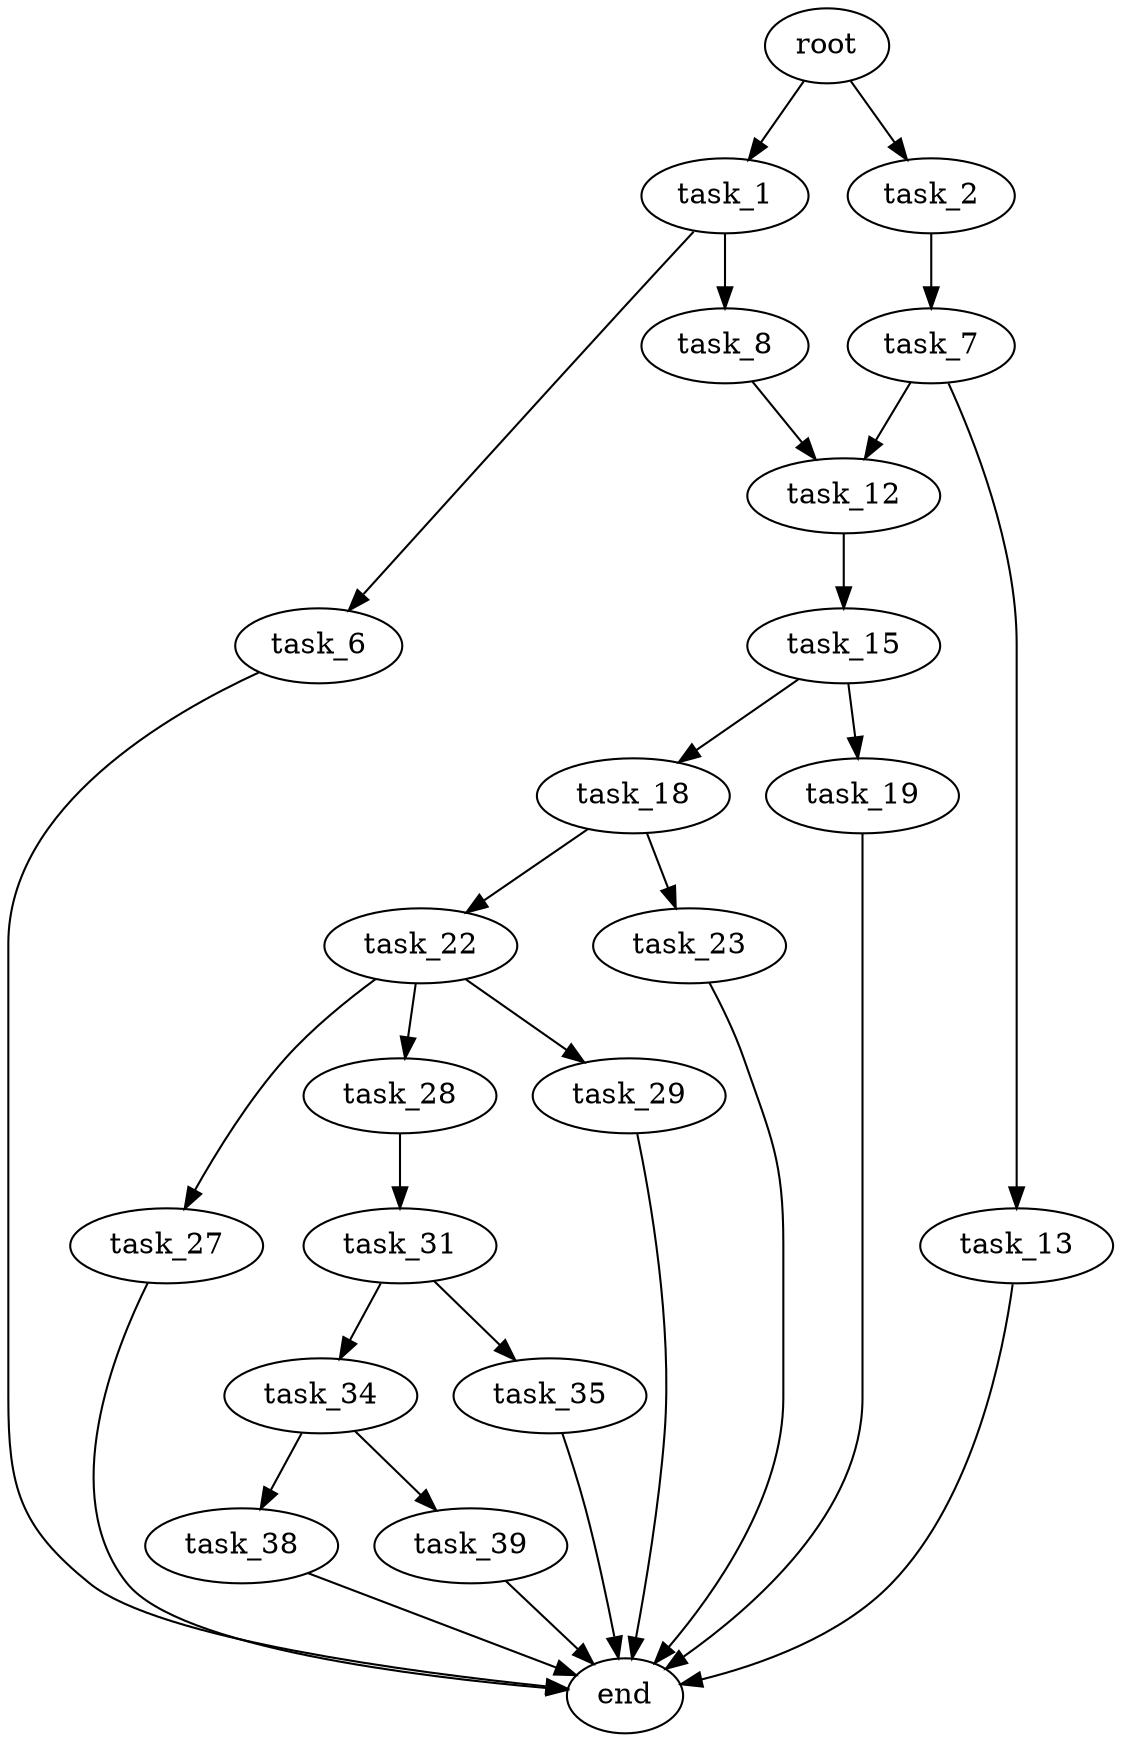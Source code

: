 digraph G {
  root [size="0.000000"];
  task_1 [size="137172651528.000000"];
  task_2 [size="134217728000.000000"];
  task_6 [size="782757789696.000000"];
  task_8 [size="17295146250.000000"];
  task_7 [size="108900883729.000000"];
  end [size="0.000000"];
  task_12 [size="47917570888.000000"];
  task_13 [size="782757789696.000000"];
  task_15 [size="8589934592.000000"];
  task_18 [size="1004270832.000000"];
  task_19 [size="8971598068.000000"];
  task_22 [size="28991029248.000000"];
  task_23 [size="231928233984.000000"];
  task_27 [size="28991029248.000000"];
  task_28 [size="1948634580.000000"];
  task_29 [size="549755813888.000000"];
  task_31 [size="31981850348.000000"];
  task_34 [size="317527462137.000000"];
  task_35 [size="231928233984.000000"];
  task_38 [size="134217728000.000000"];
  task_39 [size="13630798234.000000"];

  root -> task_1 [size="1.000000"];
  root -> task_2 [size="1.000000"];
  task_1 -> task_6 [size="134217728.000000"];
  task_1 -> task_8 [size="134217728.000000"];
  task_2 -> task_7 [size="209715200.000000"];
  task_6 -> end [size="1.000000"];
  task_8 -> task_12 [size="536870912.000000"];
  task_7 -> task_12 [size="75497472.000000"];
  task_7 -> task_13 [size="75497472.000000"];
  task_12 -> task_15 [size="838860800.000000"];
  task_13 -> end [size="1.000000"];
  task_15 -> task_18 [size="33554432.000000"];
  task_15 -> task_19 [size="33554432.000000"];
  task_18 -> task_22 [size="75497472.000000"];
  task_18 -> task_23 [size="75497472.000000"];
  task_19 -> end [size="1.000000"];
  task_22 -> task_27 [size="75497472.000000"];
  task_22 -> task_28 [size="75497472.000000"];
  task_22 -> task_29 [size="75497472.000000"];
  task_23 -> end [size="1.000000"];
  task_27 -> end [size="1.000000"];
  task_28 -> task_31 [size="33554432.000000"];
  task_29 -> end [size="1.000000"];
  task_31 -> task_34 [size="33554432.000000"];
  task_31 -> task_35 [size="33554432.000000"];
  task_34 -> task_38 [size="209715200.000000"];
  task_34 -> task_39 [size="209715200.000000"];
  task_35 -> end [size="1.000000"];
  task_38 -> end [size="1.000000"];
  task_39 -> end [size="1.000000"];
}
